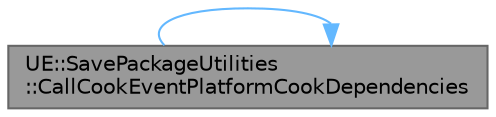 digraph "UE::SavePackageUtilities::CallCookEventPlatformCookDependencies"
{
 // INTERACTIVE_SVG=YES
 // LATEX_PDF_SIZE
  bgcolor="transparent";
  edge [fontname=Helvetica,fontsize=10,labelfontname=Helvetica,labelfontsize=10];
  node [fontname=Helvetica,fontsize=10,shape=box,height=0.2,width=0.4];
  rankdir="LR";
  Node1 [id="Node000001",label="UE::SavePackageUtilities\l::CallCookEventPlatformCookDependencies",height=0.2,width=0.4,color="gray40", fillcolor="grey60", style="filled", fontcolor="black",tooltip="Call the CookEvent UE::Cook::ECookEvent::PlatformCookDependencies on the given object."];
  Node1 -> Node1 [id="edge1_Node000001_Node000001",color="steelblue1",style="solid",tooltip=" "];
}
